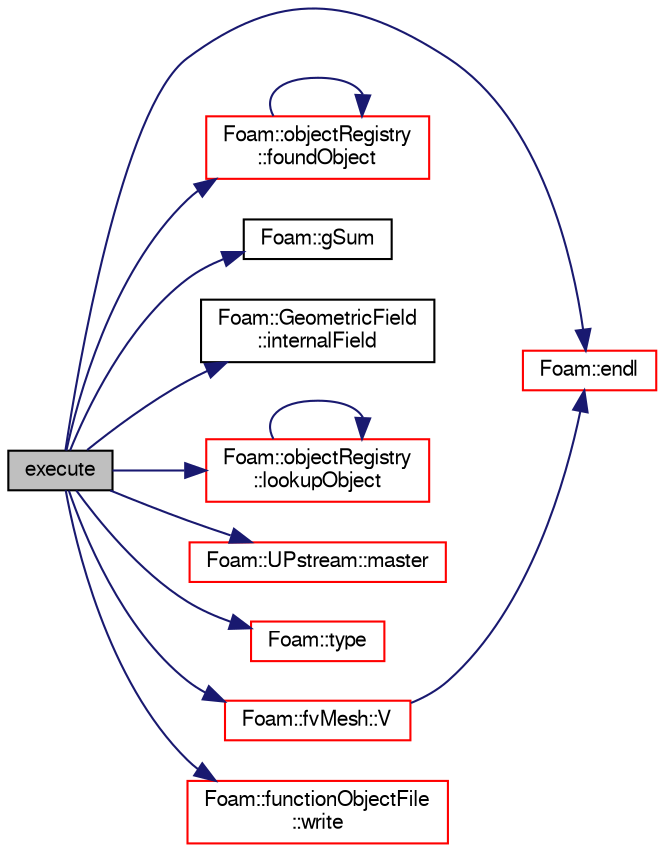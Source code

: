 digraph "execute"
{
  bgcolor="transparent";
  edge [fontname="FreeSans",fontsize="10",labelfontname="FreeSans",labelfontsize="10"];
  node [fontname="FreeSans",fontsize="10",shape=record];
  rankdir="LR";
  Node384 [label="execute",height=0.2,width=0.4,color="black", fillcolor="grey75", style="filled", fontcolor="black"];
  Node384 -> Node385 [color="midnightblue",fontsize="10",style="solid",fontname="FreeSans"];
  Node385 [label="Foam::endl",height=0.2,width=0.4,color="red",URL="$a21124.html#a2db8fe02a0d3909e9351bb4275b23ce4",tooltip="Add newline and flush stream. "];
  Node384 -> Node387 [color="midnightblue",fontsize="10",style="solid",fontname="FreeSans"];
  Node387 [label="Foam::objectRegistry\l::foundObject",height=0.2,width=0.4,color="red",URL="$a26326.html#afb1fd730975d12fa5bcd4252fbf2b92c",tooltip="Is the named Type found? "];
  Node387 -> Node387 [color="midnightblue",fontsize="10",style="solid",fontname="FreeSans"];
  Node384 -> Node398 [color="midnightblue",fontsize="10",style="solid",fontname="FreeSans"];
  Node398 [label="Foam::gSum",height=0.2,width=0.4,color="black",URL="$a21124.html#a11b1ebb4c53ad062332767d75ca96328"];
  Node384 -> Node399 [color="midnightblue",fontsize="10",style="solid",fontname="FreeSans"];
  Node399 [label="Foam::GeometricField\l::internalField",height=0.2,width=0.4,color="black",URL="$a22434.html#a9536140d36d69bbac40496f6b817aa0a",tooltip="Return internal field. "];
  Node384 -> Node400 [color="midnightblue",fontsize="10",style="solid",fontname="FreeSans"];
  Node400 [label="Foam::objectRegistry\l::lookupObject",height=0.2,width=0.4,color="red",URL="$a26326.html#a8b49296f8410366342c524250612c2aa",tooltip="Lookup and return the object of the given Type. "];
  Node400 -> Node400 [color="midnightblue",fontsize="10",style="solid",fontname="FreeSans"];
  Node384 -> Node442 [color="midnightblue",fontsize="10",style="solid",fontname="FreeSans"];
  Node442 [label="Foam::UPstream::master",height=0.2,width=0.4,color="red",URL="$a26270.html#a36af549940a0aae3733774649594489f",tooltip="Am I the master process. "];
  Node384 -> Node444 [color="midnightblue",fontsize="10",style="solid",fontname="FreeSans"];
  Node444 [label="Foam::type",height=0.2,width=0.4,color="red",URL="$a21124.html#aec48583af672626378f501eb9fc32cd1",tooltip="Return the file type: DIRECTORY or FILE. "];
  Node384 -> Node450 [color="midnightblue",fontsize="10",style="solid",fontname="FreeSans"];
  Node450 [label="Foam::fvMesh::V",height=0.2,width=0.4,color="red",URL="$a22766.html#a154893d1a508aff074b16eaeaa396aea",tooltip="Return cell volumes. "];
  Node450 -> Node385 [color="midnightblue",fontsize="10",style="solid",fontname="FreeSans"];
  Node384 -> Node471 [color="midnightblue",fontsize="10",style="solid",fontname="FreeSans"];
  Node471 [label="Foam::functionObjectFile\l::write",height=0.2,width=0.4,color="red",URL="$a26122.html#aac759501cf6c7895a70eecbef0226ae1",tooltip="Write function. "];
}
